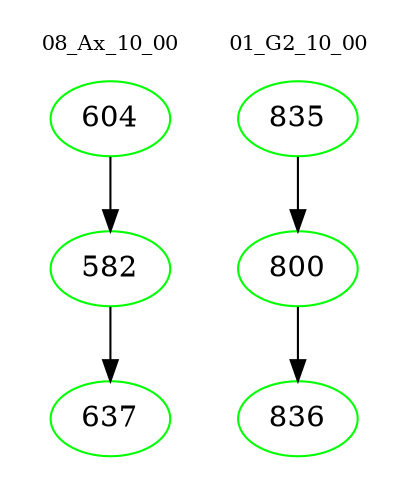 digraph{
subgraph cluster_0 {
color = white
label = "08_Ax_10_00";
fontsize=10;
T0_604 [label="604", color="green"]
T0_604 -> T0_582 [color="black"]
T0_582 [label="582", color="green"]
T0_582 -> T0_637 [color="black"]
T0_637 [label="637", color="green"]
}
subgraph cluster_1 {
color = white
label = "01_G2_10_00";
fontsize=10;
T1_835 [label="835", color="green"]
T1_835 -> T1_800 [color="black"]
T1_800 [label="800", color="green"]
T1_800 -> T1_836 [color="black"]
T1_836 [label="836", color="green"]
}
}
